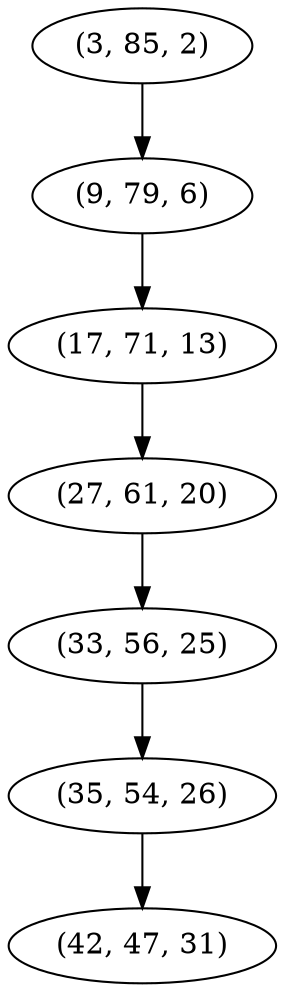 digraph tree {
    "(3, 85, 2)";
    "(9, 79, 6)";
    "(17, 71, 13)";
    "(27, 61, 20)";
    "(33, 56, 25)";
    "(35, 54, 26)";
    "(42, 47, 31)";
    "(3, 85, 2)" -> "(9, 79, 6)";
    "(9, 79, 6)" -> "(17, 71, 13)";
    "(17, 71, 13)" -> "(27, 61, 20)";
    "(27, 61, 20)" -> "(33, 56, 25)";
    "(33, 56, 25)" -> "(35, 54, 26)";
    "(35, 54, 26)" -> "(42, 47, 31)";
}
